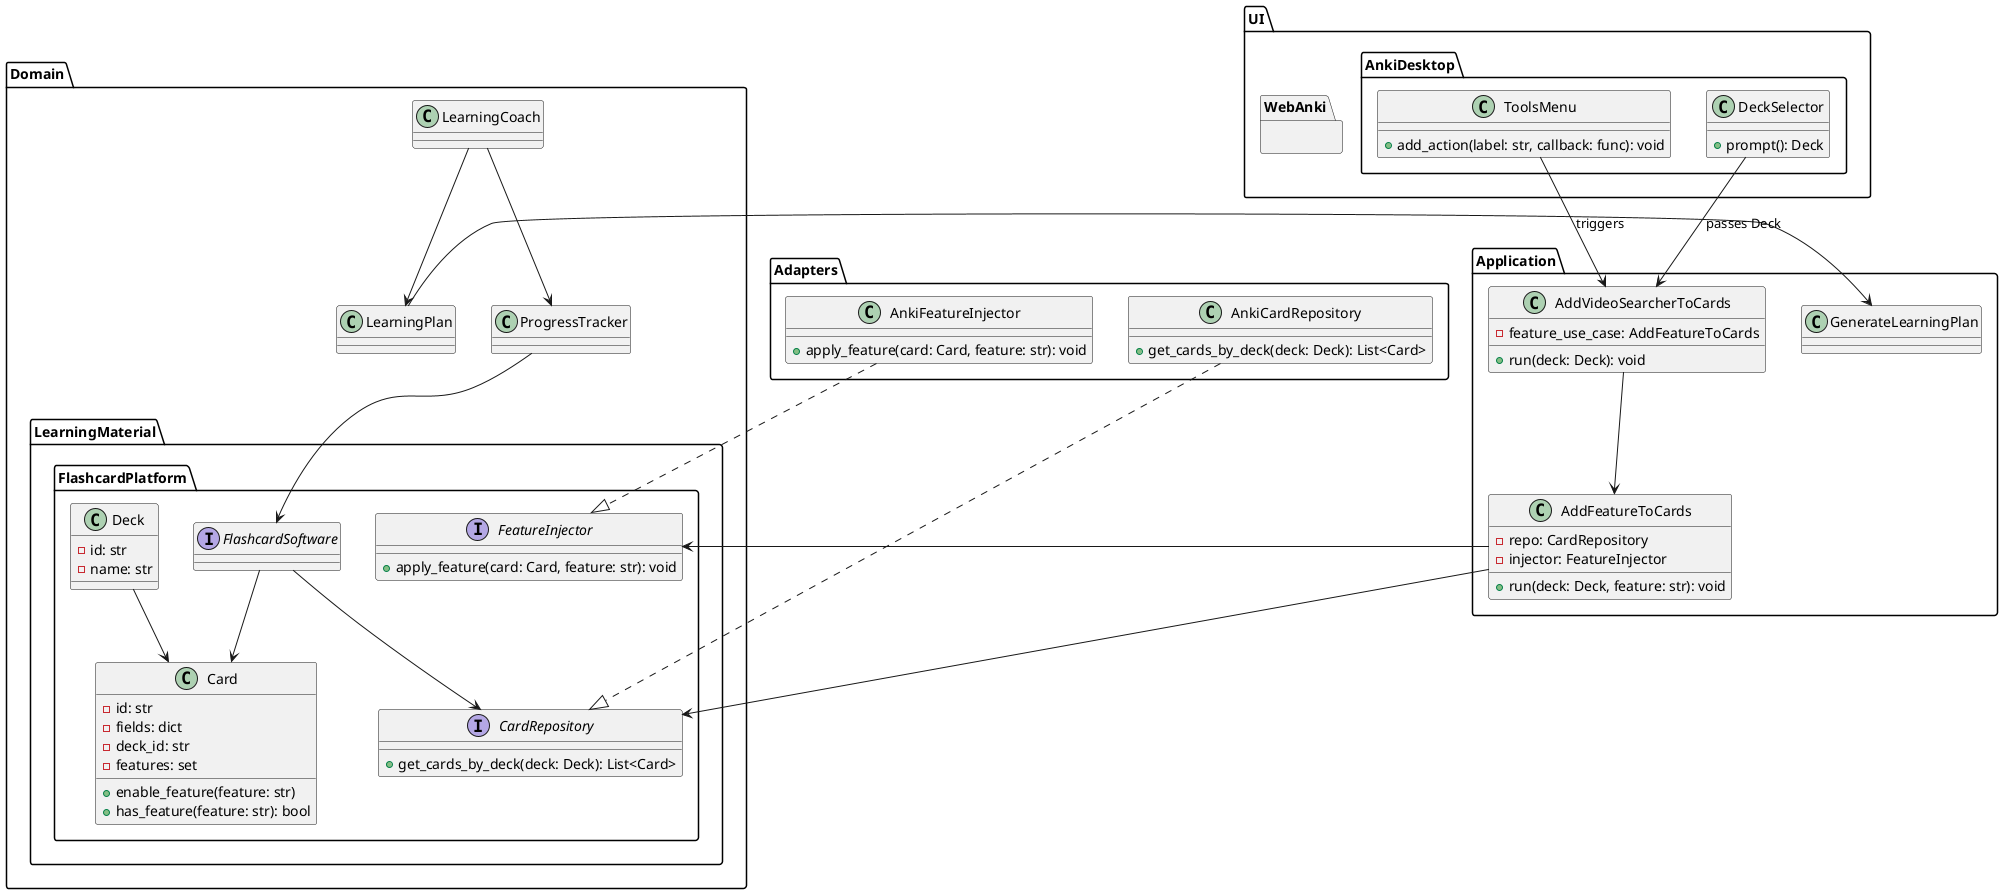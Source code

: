 @startuml

' DOMAIN LAYER
package "Domain" {
    package "Domain.LearningMaterial.FlashcardPlatform" {

        interface FlashcardSoftware

        class Card {
            - id: str
            - fields: dict
            - deck_id: str
            - features: set
            + enable_feature(feature: str)
            + has_feature(feature: str): bool
        }

        class Deck {
            - id: str
            - name: str
        }

        interface CardRepository {
            + get_cards_by_deck(deck: Deck): List<Card>
        }

        interface FeatureInjector {
            + apply_feature(card: Card, feature: str): void
        }
    }
    class LearningCoach

    class LearningPlan 

    class ProgressTracker
}

FlashcardSoftware --> Card
FlashcardSoftware --> CardRepository
ProgressTracker --> FlashcardSoftware
Deck --> Card

' APPLICATION LAYER
package "Application" {
    class AddFeatureToCards {
        - repo: CardRepository
        - injector: FeatureInjector
        + run(deck: Deck, feature: str): void
    }

    class GenerateLearningPlan {

    }

    class AddVideoSearcherToCards {
        - feature_use_case: AddFeatureToCards
        + run(deck: Deck): void
    }

    AddVideoSearcherToCards --> AddFeatureToCards
    AddFeatureToCards --> CardRepository
    AddFeatureToCards --> FeatureInjector
    LearningPlan --> GenerateLearningPlan
}

' ADAPTERS (INFRASTRUCTURE)
package "Adapters" {
    class AnkiCardRepository {
        + get_cards_by_deck(deck: Deck): List<Card>
    }

    class AnkiFeatureInjector {
        + apply_feature(card: Card, feature: str): void
    }

    AnkiCardRepository ..|> CardRepository
    AnkiFeatureInjector ..|> FeatureInjector
}

' UI LAYER
package "UI.AnkiDesktop" {
    class ToolsMenu {
        + add_action(label: str, callback: func): void
    }

    class DeckSelector {
        + prompt(): Deck
    }

    ToolsMenu --> AddVideoSearcherToCards : triggers
    DeckSelector --> AddVideoSearcherToCards : passes Deck
}

package "UI.WebAnki" {

}

LearningCoach --> LearningPlan
LearningCoach --> ProgressTracker

@enduml
